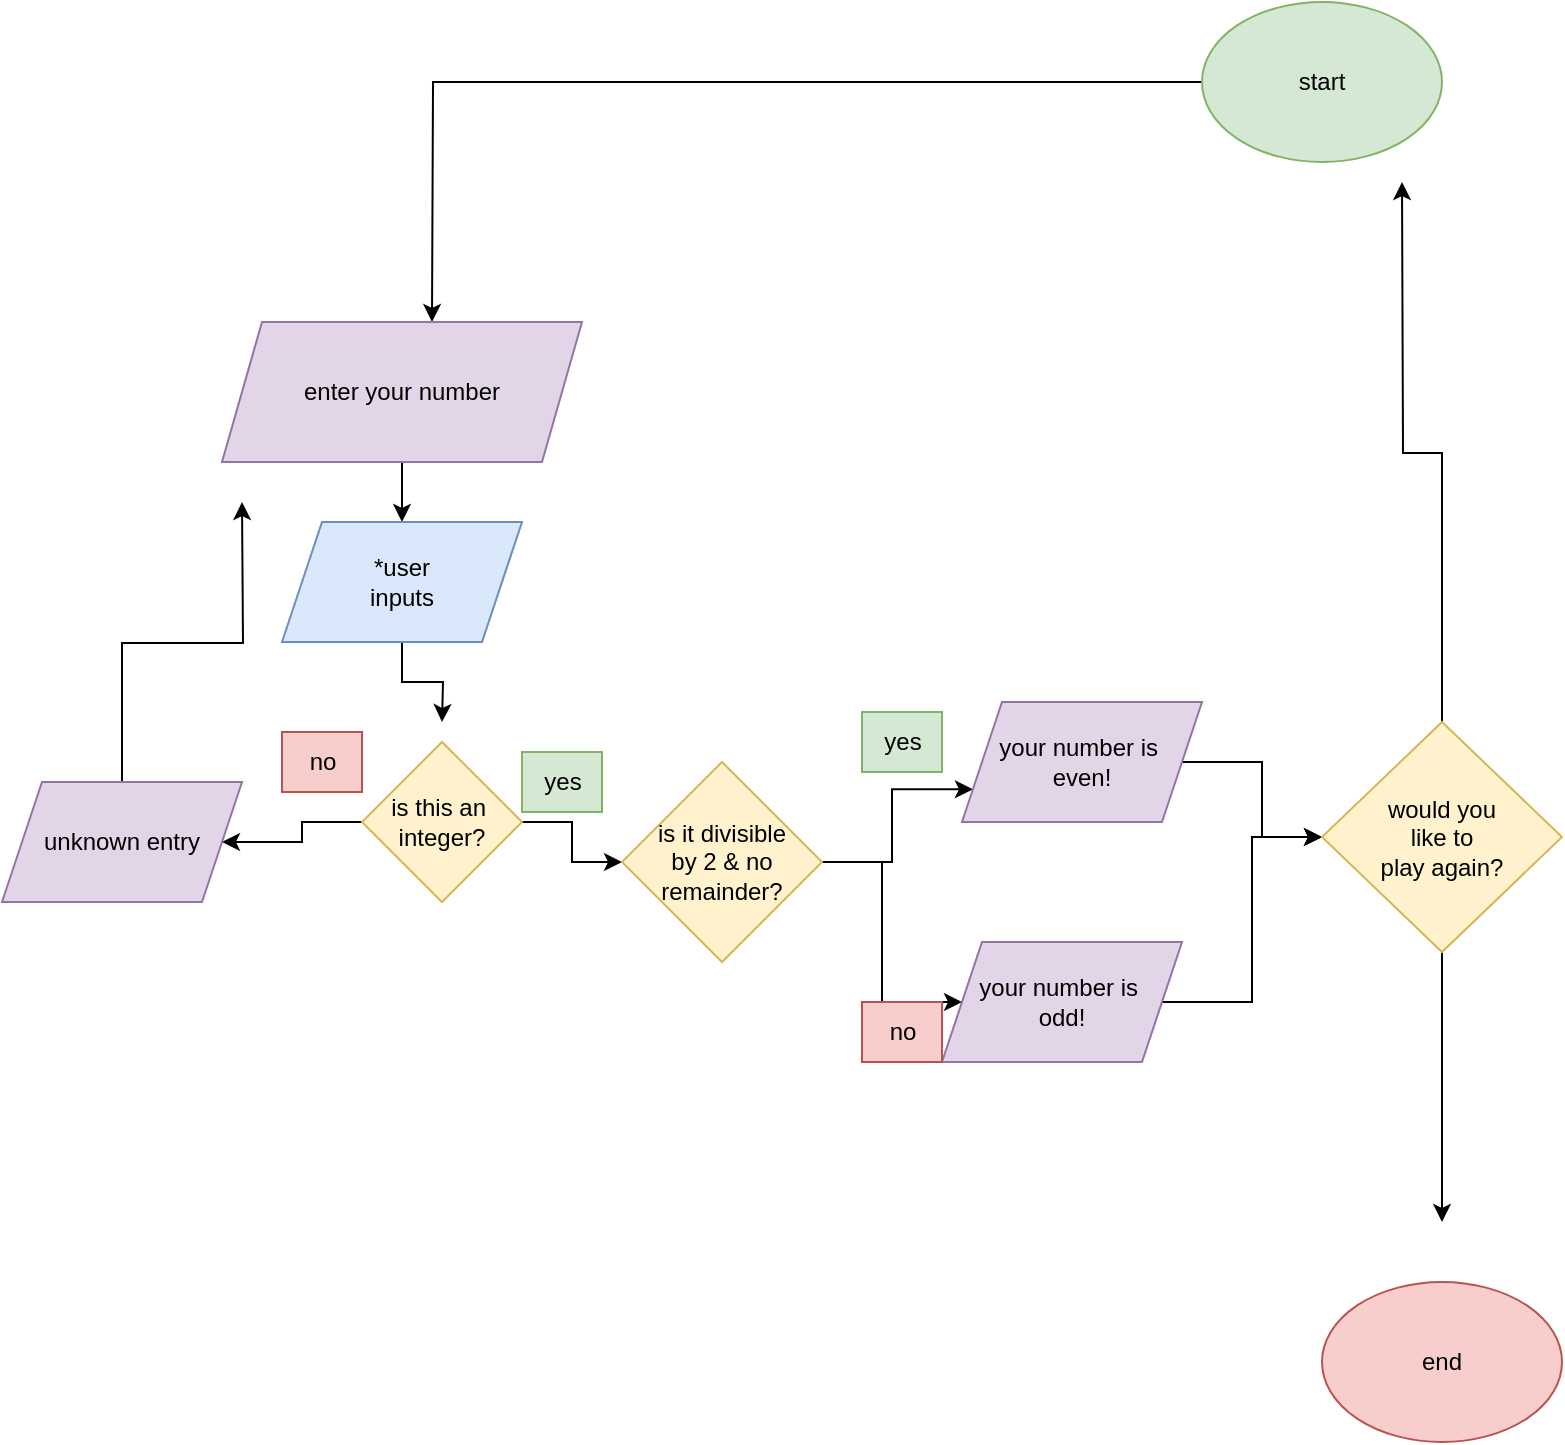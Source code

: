 <mxfile version="20.3.0" type="device"><diagram id="-zVQFLNgrrFL1DVkaBJ5" name="Page-1"><mxGraphModel dx="2015" dy="1146" grid="1" gridSize="10" guides="1" tooltips="1" connect="1" arrows="1" fold="1" page="1" pageScale="1" pageWidth="850" pageHeight="1100" math="0" shadow="0"><root><mxCell id="0"/><mxCell id="1" parent="0"/><mxCell id="_OTxJDaSKGZ_8xzTzyWa-2" style="edgeStyle=orthogonalEdgeStyle;rounded=0;orthogonalLoop=1;jettySize=auto;html=1;" edge="1" parent="1" source="_OTxJDaSKGZ_8xzTzyWa-1"><mxGeometry relative="1" as="geometry"><mxPoint x="425" y="260" as="targetPoint"/></mxGeometry></mxCell><mxCell id="_OTxJDaSKGZ_8xzTzyWa-1" value="start" style="ellipse;whiteSpace=wrap;html=1;fillColor=#d5e8d4;strokeColor=#82b366;" vertex="1" parent="1"><mxGeometry x="810" y="100" width="120" height="80" as="geometry"/></mxCell><mxCell id="_OTxJDaSKGZ_8xzTzyWa-30" value="" style="edgeStyle=orthogonalEdgeStyle;rounded=0;orthogonalLoop=1;jettySize=auto;html=1;" edge="1" parent="1" source="_OTxJDaSKGZ_8xzTzyWa-3" target="_OTxJDaSKGZ_8xzTzyWa-29"><mxGeometry relative="1" as="geometry"/></mxCell><mxCell id="_OTxJDaSKGZ_8xzTzyWa-3" value="enter your number" style="shape=parallelogram;perimeter=parallelogramPerimeter;whiteSpace=wrap;html=1;fixedSize=1;fillColor=#e1d5e7;strokeColor=#9673a6;" vertex="1" parent="1"><mxGeometry x="320" y="260" width="180" height="70" as="geometry"/></mxCell><mxCell id="_OTxJDaSKGZ_8xzTzyWa-8" value="" style="edgeStyle=orthogonalEdgeStyle;rounded=0;orthogonalLoop=1;jettySize=auto;html=1;" edge="1" parent="1" source="_OTxJDaSKGZ_8xzTzyWa-4" target="_OTxJDaSKGZ_8xzTzyWa-6"><mxGeometry relative="1" as="geometry"/></mxCell><mxCell id="_OTxJDaSKGZ_8xzTzyWa-12" value="" style="edgeStyle=orthogonalEdgeStyle;rounded=0;orthogonalLoop=1;jettySize=auto;html=1;" edge="1" parent="1" source="_OTxJDaSKGZ_8xzTzyWa-4" target="_OTxJDaSKGZ_8xzTzyWa-10"><mxGeometry relative="1" as="geometry"/></mxCell><mxCell id="_OTxJDaSKGZ_8xzTzyWa-4" value="is this an&amp;nbsp;&lt;br&gt;integer?" style="rhombus;whiteSpace=wrap;html=1;fillColor=#fff2cc;strokeColor=#d6b656;" vertex="1" parent="1"><mxGeometry x="390" y="470" width="80" height="80" as="geometry"/></mxCell><mxCell id="_OTxJDaSKGZ_8xzTzyWa-28" style="edgeStyle=orthogonalEdgeStyle;rounded=0;orthogonalLoop=1;jettySize=auto;html=1;" edge="1" parent="1" source="_OTxJDaSKGZ_8xzTzyWa-6"><mxGeometry relative="1" as="geometry"><mxPoint x="330" y="350" as="targetPoint"/></mxGeometry></mxCell><mxCell id="_OTxJDaSKGZ_8xzTzyWa-6" value="unknown entry" style="shape=parallelogram;perimeter=parallelogramPerimeter;whiteSpace=wrap;html=1;fixedSize=1;fillColor=#e1d5e7;strokeColor=#9673a6;" vertex="1" parent="1"><mxGeometry x="210" y="490" width="120" height="60" as="geometry"/></mxCell><mxCell id="_OTxJDaSKGZ_8xzTzyWa-9" value="no" style="text;html=1;align=center;verticalAlign=middle;resizable=0;points=[];autosize=1;strokeColor=#b85450;fillColor=#f8cecc;" vertex="1" parent="1"><mxGeometry x="350" y="465" width="40" height="30" as="geometry"/></mxCell><mxCell id="_OTxJDaSKGZ_8xzTzyWa-17" style="edgeStyle=orthogonalEdgeStyle;rounded=0;orthogonalLoop=1;jettySize=auto;html=1;entryX=0;entryY=0.75;entryDx=0;entryDy=0;" edge="1" parent="1" source="_OTxJDaSKGZ_8xzTzyWa-10" target="_OTxJDaSKGZ_8xzTzyWa-14"><mxGeometry relative="1" as="geometry"><mxPoint x="680" y="490" as="targetPoint"/></mxGeometry></mxCell><mxCell id="_OTxJDaSKGZ_8xzTzyWa-25" style="edgeStyle=orthogonalEdgeStyle;rounded=0;orthogonalLoop=1;jettySize=auto;html=1;" edge="1" parent="1" source="_OTxJDaSKGZ_8xzTzyWa-10" target="_OTxJDaSKGZ_8xzTzyWa-22"><mxGeometry relative="1" as="geometry"/></mxCell><mxCell id="_OTxJDaSKGZ_8xzTzyWa-10" value="is it divisible&lt;br&gt;by 2 &amp;amp; no remainder?" style="rhombus;whiteSpace=wrap;html=1;fillColor=#fff2cc;strokeColor=#d6b656;" vertex="1" parent="1"><mxGeometry x="520" y="480" width="100" height="100" as="geometry"/></mxCell><mxCell id="_OTxJDaSKGZ_8xzTzyWa-34" style="edgeStyle=orthogonalEdgeStyle;rounded=0;orthogonalLoop=1;jettySize=auto;html=1;" edge="1" parent="1" source="_OTxJDaSKGZ_8xzTzyWa-14" target="_OTxJDaSKGZ_8xzTzyWa-33"><mxGeometry relative="1" as="geometry"/></mxCell><mxCell id="_OTxJDaSKGZ_8xzTzyWa-14" value="your number is&amp;nbsp;&lt;br&gt;even!" style="shape=parallelogram;perimeter=parallelogramPerimeter;whiteSpace=wrap;html=1;fixedSize=1;fillColor=#e1d5e7;strokeColor=#9673a6;" vertex="1" parent="1"><mxGeometry x="690" y="450" width="120" height="60" as="geometry"/></mxCell><mxCell id="_OTxJDaSKGZ_8xzTzyWa-18" value="yes" style="text;html=1;align=center;verticalAlign=middle;resizable=0;points=[];autosize=1;strokeColor=#82b366;fillColor=#d5e8d4;" vertex="1" parent="1"><mxGeometry x="640" y="455" width="40" height="30" as="geometry"/></mxCell><mxCell id="_OTxJDaSKGZ_8xzTzyWa-19" value="yes" style="text;html=1;align=center;verticalAlign=middle;resizable=0;points=[];autosize=1;strokeColor=#82b366;fillColor=#d5e8d4;" vertex="1" parent="1"><mxGeometry x="470" y="475" width="40" height="30" as="geometry"/></mxCell><mxCell id="_OTxJDaSKGZ_8xzTzyWa-35" style="edgeStyle=orthogonalEdgeStyle;rounded=0;orthogonalLoop=1;jettySize=auto;html=1;" edge="1" parent="1" source="_OTxJDaSKGZ_8xzTzyWa-22" target="_OTxJDaSKGZ_8xzTzyWa-33"><mxGeometry relative="1" as="geometry"/></mxCell><mxCell id="_OTxJDaSKGZ_8xzTzyWa-22" value="your number is&amp;nbsp;&lt;br&gt;odd!" style="shape=parallelogram;perimeter=parallelogramPerimeter;whiteSpace=wrap;html=1;fixedSize=1;fillColor=#e1d5e7;strokeColor=#9673a6;" vertex="1" parent="1"><mxGeometry x="680" y="570" width="120" height="60" as="geometry"/></mxCell><mxCell id="_OTxJDaSKGZ_8xzTzyWa-26" value="no" style="text;html=1;align=center;verticalAlign=middle;resizable=0;points=[];autosize=1;strokeColor=#b85450;fillColor=#f8cecc;" vertex="1" parent="1"><mxGeometry x="640" y="600" width="40" height="30" as="geometry"/></mxCell><mxCell id="_OTxJDaSKGZ_8xzTzyWa-31" value="" style="edgeStyle=orthogonalEdgeStyle;rounded=0;orthogonalLoop=1;jettySize=auto;html=1;" edge="1" parent="1" source="_OTxJDaSKGZ_8xzTzyWa-29"><mxGeometry relative="1" as="geometry"><mxPoint x="430" y="460" as="targetPoint"/></mxGeometry></mxCell><mxCell id="_OTxJDaSKGZ_8xzTzyWa-29" value="*user&lt;br&gt;inputs" style="shape=parallelogram;perimeter=parallelogramPerimeter;whiteSpace=wrap;html=1;fixedSize=1;fillColor=#dae8fc;strokeColor=#6c8ebf;" vertex="1" parent="1"><mxGeometry x="350" y="360" width="120" height="60" as="geometry"/></mxCell><mxCell id="_OTxJDaSKGZ_8xzTzyWa-36" style="edgeStyle=orthogonalEdgeStyle;rounded=0;orthogonalLoop=1;jettySize=auto;html=1;" edge="1" parent="1" source="_OTxJDaSKGZ_8xzTzyWa-33"><mxGeometry relative="1" as="geometry"><mxPoint x="910" y="190" as="targetPoint"/></mxGeometry></mxCell><mxCell id="_OTxJDaSKGZ_8xzTzyWa-38" style="edgeStyle=orthogonalEdgeStyle;rounded=0;orthogonalLoop=1;jettySize=auto;html=1;" edge="1" parent="1" source="_OTxJDaSKGZ_8xzTzyWa-33"><mxGeometry relative="1" as="geometry"><mxPoint x="930" y="710" as="targetPoint"/></mxGeometry></mxCell><mxCell id="_OTxJDaSKGZ_8xzTzyWa-33" value="would you&lt;br&gt;like to&lt;br&gt;play again?" style="rhombus;whiteSpace=wrap;html=1;fillColor=#fff2cc;strokeColor=#d6b656;" vertex="1" parent="1"><mxGeometry x="870" y="460" width="120" height="115" as="geometry"/></mxCell><mxCell id="_OTxJDaSKGZ_8xzTzyWa-37" value="end" style="ellipse;whiteSpace=wrap;html=1;fillColor=#f8cecc;strokeColor=#b85450;" vertex="1" parent="1"><mxGeometry x="870" y="740" width="120" height="80" as="geometry"/></mxCell></root></mxGraphModel></diagram></mxfile>